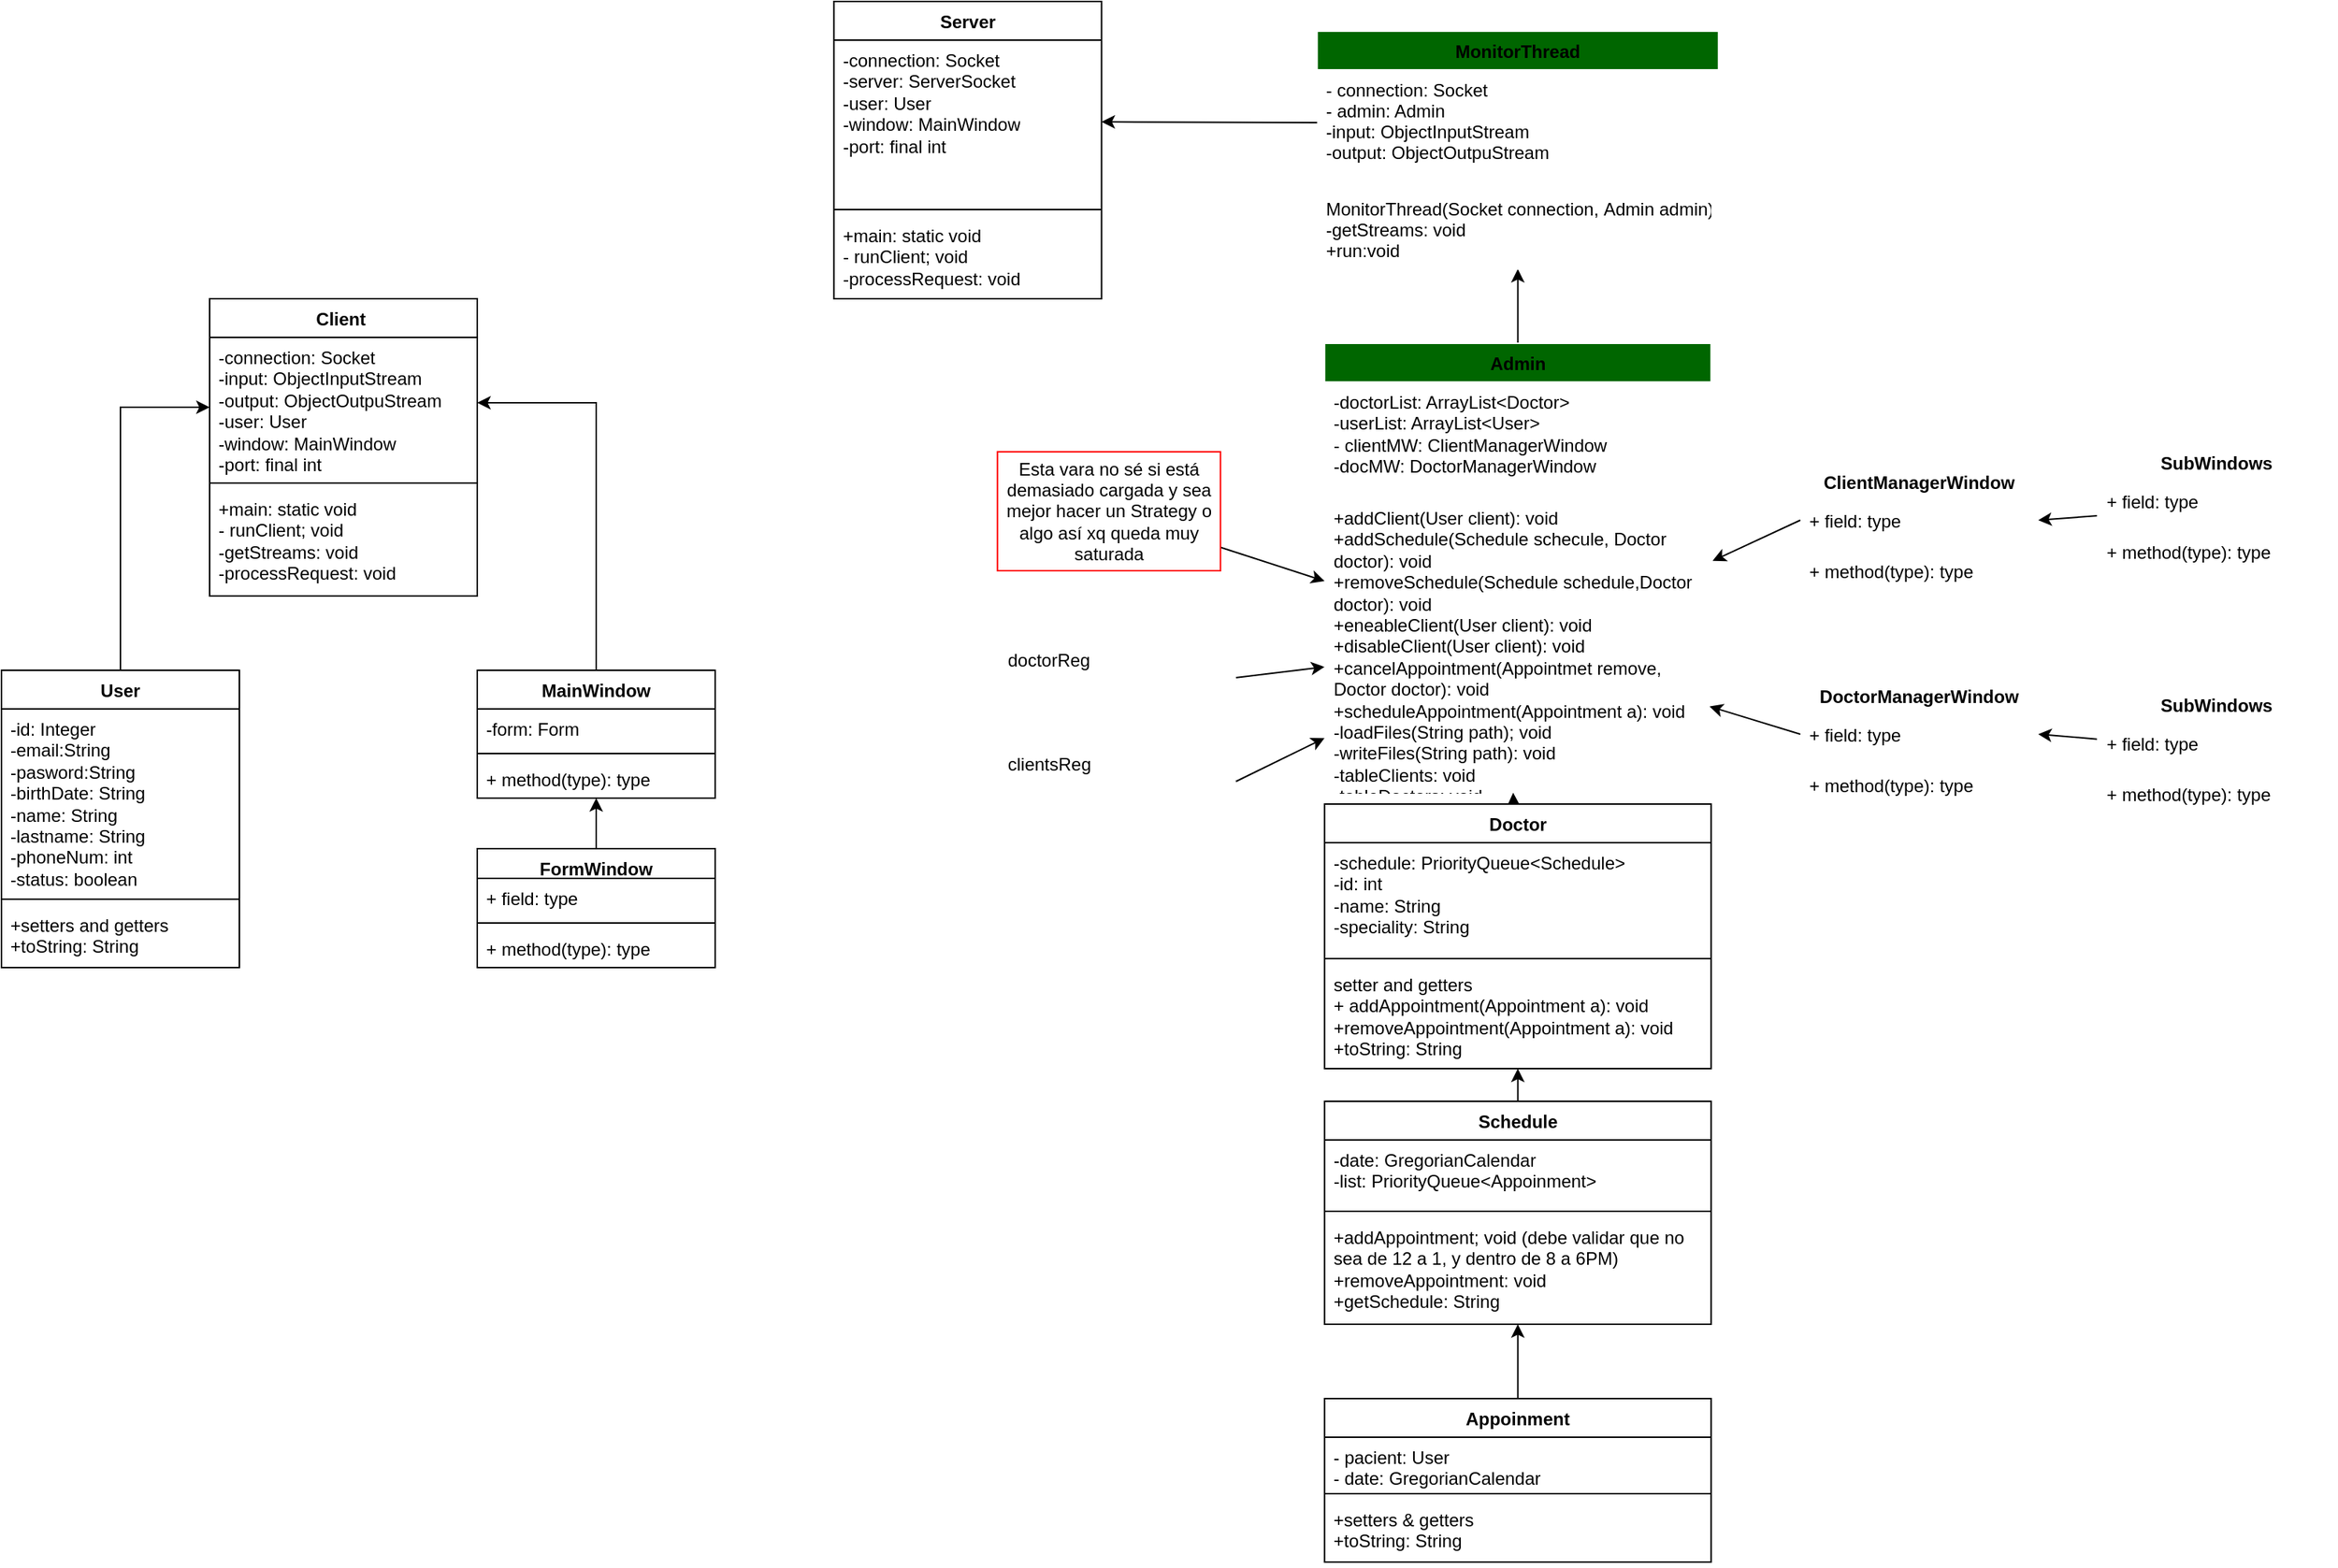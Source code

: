 <mxfile>
    <diagram name="Page-1" id="oQyI5t3MdTqM5o-fADTn">
        <mxGraphModel dx="2680" dy="1168" grid="1" gridSize="10" guides="1" tooltips="1" connect="1" arrows="1" fold="1" page="1" pageScale="1" pageWidth="850" pageHeight="1100" math="0" shadow="0">
            <root>
                <mxCell id="0"/>
                <mxCell id="1" parent="0"/>
                <mxCell id="qJT7mCyAYyMjX8clzDPy-29" style="edgeStyle=orthogonalEdgeStyle;rounded=0;orthogonalLoop=1;jettySize=auto;html=1;" parent="1" source="qJT7mCyAYyMjX8clzDPy-1" target="qJT7mCyAYyMjX8clzDPy-10" edge="1">
                    <mxGeometry relative="1" as="geometry"/>
                </mxCell>
                <mxCell id="qJT7mCyAYyMjX8clzDPy-1" value="User" style="swimlane;fontStyle=1;align=center;verticalAlign=top;childLayout=stackLayout;horizontal=1;startSize=26;horizontalStack=0;resizeParent=1;resizeParentMax=0;resizeLast=0;collapsible=1;marginBottom=0;whiteSpace=wrap;html=1;" parent="1" vertex="1">
                    <mxGeometry x="130" y="450" width="160" height="200" as="geometry"/>
                </mxCell>
                <mxCell id="qJT7mCyAYyMjX8clzDPy-2" value="-id: Integer&lt;div&gt;-email:String&lt;/div&gt;&lt;div&gt;-pasword:String&lt;/div&gt;&lt;div&gt;-birthDate: String&lt;/div&gt;&lt;div&gt;-name: String&lt;/div&gt;&lt;div&gt;-lastname: String&lt;/div&gt;&lt;div&gt;-phoneNum: int&lt;/div&gt;&lt;div&gt;-status: boolean&lt;/div&gt;" style="text;strokeColor=none;fillColor=none;align=left;verticalAlign=top;spacingLeft=4;spacingRight=4;overflow=hidden;rotatable=0;points=[[0,0.5],[1,0.5]];portConstraint=eastwest;whiteSpace=wrap;html=1;" parent="qJT7mCyAYyMjX8clzDPy-1" vertex="1">
                    <mxGeometry y="26" width="160" height="124" as="geometry"/>
                </mxCell>
                <mxCell id="qJT7mCyAYyMjX8clzDPy-3" value="" style="line;strokeWidth=1;fillColor=none;align=left;verticalAlign=middle;spacingTop=-1;spacingLeft=3;spacingRight=3;rotatable=0;labelPosition=right;points=[];portConstraint=eastwest;strokeColor=inherit;" parent="qJT7mCyAYyMjX8clzDPy-1" vertex="1">
                    <mxGeometry y="150" width="160" height="8" as="geometry"/>
                </mxCell>
                <mxCell id="qJT7mCyAYyMjX8clzDPy-4" value="+setters and getters&lt;div&gt;+toString: String&lt;/div&gt;" style="text;strokeColor=none;fillColor=none;align=left;verticalAlign=top;spacingLeft=4;spacingRight=4;overflow=hidden;rotatable=0;points=[[0,0.5],[1,0.5]];portConstraint=eastwest;whiteSpace=wrap;html=1;" parent="qJT7mCyAYyMjX8clzDPy-1" vertex="1">
                    <mxGeometry y="158" width="160" height="42" as="geometry"/>
                </mxCell>
                <mxCell id="55" style="edgeStyle=none;html=1;" edge="1" parent="1" source="qJT7mCyAYyMjX8clzDPy-5" target="qJT7mCyAYyMjX8clzDPy-16">
                    <mxGeometry relative="1" as="geometry"/>
                </mxCell>
                <mxCell id="qJT7mCyAYyMjX8clzDPy-5" value="FormWindow" style="swimlane;fontStyle=1;align=center;verticalAlign=top;childLayout=stackLayout;horizontal=1;startSize=20;horizontalStack=0;resizeParent=1;resizeParentMax=0;resizeLast=0;collapsible=1;marginBottom=0;whiteSpace=wrap;html=1;" parent="1" vertex="1">
                    <mxGeometry x="450" y="570" width="160" height="80" as="geometry">
                        <mxRectangle x="760" y="1190" width="70" height="30" as="alternateBounds"/>
                    </mxGeometry>
                </mxCell>
                <mxCell id="qJT7mCyAYyMjX8clzDPy-6" value="+ field: type" style="text;strokeColor=none;fillColor=none;align=left;verticalAlign=top;spacingLeft=4;spacingRight=4;overflow=hidden;rotatable=0;points=[[0,0.5],[1,0.5]];portConstraint=eastwest;whiteSpace=wrap;html=1;" parent="qJT7mCyAYyMjX8clzDPy-5" vertex="1">
                    <mxGeometry y="20" width="160" height="26" as="geometry"/>
                </mxCell>
                <mxCell id="qJT7mCyAYyMjX8clzDPy-7" value="" style="line;strokeWidth=1;fillColor=none;align=left;verticalAlign=middle;spacingTop=-1;spacingLeft=3;spacingRight=3;rotatable=0;labelPosition=right;points=[];portConstraint=eastwest;strokeColor=inherit;" parent="qJT7mCyAYyMjX8clzDPy-5" vertex="1">
                    <mxGeometry y="46" width="160" height="8" as="geometry"/>
                </mxCell>
                <mxCell id="qJT7mCyAYyMjX8clzDPy-8" value="+ method(type): type" style="text;strokeColor=none;fillColor=none;align=left;verticalAlign=top;spacingLeft=4;spacingRight=4;overflow=hidden;rotatable=0;points=[[0,0.5],[1,0.5]];portConstraint=eastwest;whiteSpace=wrap;html=1;" parent="qJT7mCyAYyMjX8clzDPy-5" vertex="1">
                    <mxGeometry y="54" width="160" height="26" as="geometry"/>
                </mxCell>
                <mxCell id="qJT7mCyAYyMjX8clzDPy-9" value="Client&amp;nbsp;" style="swimlane;fontStyle=1;align=center;verticalAlign=top;childLayout=stackLayout;horizontal=1;startSize=26;horizontalStack=0;resizeParent=1;resizeParentMax=0;resizeLast=0;collapsible=1;marginBottom=0;whiteSpace=wrap;html=1;" parent="1" vertex="1">
                    <mxGeometry x="270" y="200" width="180" height="200" as="geometry"/>
                </mxCell>
                <mxCell id="qJT7mCyAYyMjX8clzDPy-10" value="-connection: Socket&lt;div&gt;-input: ObjectInputStream&lt;/div&gt;&lt;div&gt;-output: ObjectOutpuStream&lt;/div&gt;&lt;div&gt;-user: User&lt;/div&gt;&lt;div&gt;-window: MainWindow&lt;/div&gt;&lt;div&gt;-port: final int&lt;/div&gt;&lt;div&gt;&lt;br&gt;&lt;/div&gt;&lt;div&gt;&lt;br&gt;&lt;/div&gt;" style="text;strokeColor=none;fillColor=none;align=left;verticalAlign=top;spacingLeft=4;spacingRight=4;overflow=hidden;rotatable=0;points=[[0,0.5],[1,0.5]];portConstraint=eastwest;whiteSpace=wrap;html=1;" parent="qJT7mCyAYyMjX8clzDPy-9" vertex="1">
                    <mxGeometry y="26" width="180" height="94" as="geometry"/>
                </mxCell>
                <mxCell id="qJT7mCyAYyMjX8clzDPy-11" value="" style="line;strokeWidth=1;fillColor=none;align=left;verticalAlign=middle;spacingTop=-1;spacingLeft=3;spacingRight=3;rotatable=0;labelPosition=right;points=[];portConstraint=eastwest;strokeColor=inherit;" parent="qJT7mCyAYyMjX8clzDPy-9" vertex="1">
                    <mxGeometry y="120" width="180" height="8" as="geometry"/>
                </mxCell>
                <mxCell id="qJT7mCyAYyMjX8clzDPy-12" value="+main: static void&lt;div&gt;- runClient; void&lt;/div&gt;&lt;div&gt;-getStreams: void&lt;/div&gt;&lt;div&gt;-processRequest: void&lt;/div&gt;" style="text;strokeColor=none;fillColor=none;align=left;verticalAlign=top;spacingLeft=4;spacingRight=4;overflow=hidden;rotatable=0;points=[[0,0.5],[1,0.5]];portConstraint=eastwest;whiteSpace=wrap;html=1;" parent="qJT7mCyAYyMjX8clzDPy-9" vertex="1">
                    <mxGeometry y="128" width="180" height="72" as="geometry"/>
                </mxCell>
                <mxCell id="qJT7mCyAYyMjX8clzDPy-13" value="MainWindow" style="swimlane;fontStyle=1;align=center;verticalAlign=top;childLayout=stackLayout;horizontal=1;startSize=26;horizontalStack=0;resizeParent=1;resizeParentMax=0;resizeLast=0;collapsible=1;marginBottom=0;whiteSpace=wrap;html=1;" parent="1" vertex="1">
                    <mxGeometry x="450" y="450" width="160" height="86" as="geometry"/>
                </mxCell>
                <mxCell id="qJT7mCyAYyMjX8clzDPy-14" value="-form: Form" style="text;strokeColor=none;fillColor=none;align=left;verticalAlign=top;spacingLeft=4;spacingRight=4;overflow=hidden;rotatable=0;points=[[0,0.5],[1,0.5]];portConstraint=eastwest;whiteSpace=wrap;html=1;" parent="qJT7mCyAYyMjX8clzDPy-13" vertex="1">
                    <mxGeometry y="26" width="160" height="26" as="geometry"/>
                </mxCell>
                <mxCell id="qJT7mCyAYyMjX8clzDPy-15" value="" style="line;strokeWidth=1;fillColor=none;align=left;verticalAlign=middle;spacingTop=-1;spacingLeft=3;spacingRight=3;rotatable=0;labelPosition=right;points=[];portConstraint=eastwest;strokeColor=inherit;" parent="qJT7mCyAYyMjX8clzDPy-13" vertex="1">
                    <mxGeometry y="52" width="160" height="8" as="geometry"/>
                </mxCell>
                <mxCell id="qJT7mCyAYyMjX8clzDPy-16" value="+ method(type): type" style="text;strokeColor=none;fillColor=none;align=left;verticalAlign=top;spacingLeft=4;spacingRight=4;overflow=hidden;rotatable=0;points=[[0,0.5],[1,0.5]];portConstraint=eastwest;whiteSpace=wrap;html=1;" parent="qJT7mCyAYyMjX8clzDPy-13" vertex="1">
                    <mxGeometry y="60" width="160" height="26" as="geometry"/>
                </mxCell>
                <mxCell id="10" style="edgeStyle=none;html=1;" edge="1" parent="1" source="qJT7mCyAYyMjX8clzDPy-17" target="qJT7mCyAYyMjX8clzDPy-24">
                    <mxGeometry relative="1" as="geometry"/>
                </mxCell>
                <mxCell id="qJT7mCyAYyMjX8clzDPy-17" value="Schedule" style="swimlane;fontStyle=1;align=center;verticalAlign=top;childLayout=stackLayout;horizontal=1;startSize=26;horizontalStack=0;resizeParent=1;resizeParentMax=0;resizeLast=0;collapsible=1;marginBottom=0;whiteSpace=wrap;html=1;" parent="1" vertex="1">
                    <mxGeometry x="1019.86" y="740" width="260" height="150" as="geometry"/>
                </mxCell>
                <mxCell id="qJT7mCyAYyMjX8clzDPy-18" value="-date: GregorianCalendar&lt;div&gt;-list: PriorityQueue&amp;lt;Appoinment&amp;gt;&lt;/div&gt;" style="text;strokeColor=none;fillColor=none;align=left;verticalAlign=top;spacingLeft=4;spacingRight=4;overflow=hidden;rotatable=0;points=[[0,0.5],[1,0.5]];portConstraint=eastwest;whiteSpace=wrap;html=1;" parent="qJT7mCyAYyMjX8clzDPy-17" vertex="1">
                    <mxGeometry y="26" width="260" height="44" as="geometry"/>
                </mxCell>
                <mxCell id="qJT7mCyAYyMjX8clzDPy-19" value="" style="line;strokeWidth=1;fillColor=none;align=left;verticalAlign=middle;spacingTop=-1;spacingLeft=3;spacingRight=3;rotatable=0;labelPosition=right;points=[];portConstraint=eastwest;strokeColor=inherit;" parent="qJT7mCyAYyMjX8clzDPy-17" vertex="1">
                    <mxGeometry y="70" width="260" height="8" as="geometry"/>
                </mxCell>
                <mxCell id="qJT7mCyAYyMjX8clzDPy-20" value="+addAppointment; void (debe validar que no sea de 12 a 1, y dentro de 8 a 6PM)&lt;div&gt;+removeAppointment: void&lt;br&gt;+getSchedule: String&lt;/div&gt;" style="text;strokeColor=none;fillColor=none;align=left;verticalAlign=top;spacingLeft=4;spacingRight=4;overflow=hidden;rotatable=0;points=[[0,0.5],[1,0.5]];portConstraint=eastwest;whiteSpace=wrap;html=1;" parent="qJT7mCyAYyMjX8clzDPy-17" vertex="1">
                    <mxGeometry y="78" width="260" height="72" as="geometry"/>
                </mxCell>
                <mxCell id="7" style="html=1;entryX=0.488;entryY=1.012;entryDx=0;entryDy=0;entryPerimeter=0;" edge="1" parent="1" source="qJT7mCyAYyMjX8clzDPy-21" target="qJT7mCyAYyMjX8clzDPy-28">
                    <mxGeometry relative="1" as="geometry"/>
                </mxCell>
                <mxCell id="qJT7mCyAYyMjX8clzDPy-21" value="Doctor" style="swimlane;fontStyle=1;align=center;verticalAlign=top;childLayout=stackLayout;horizontal=1;startSize=26;horizontalStack=0;resizeParent=1;resizeParentMax=0;resizeLast=0;collapsible=1;marginBottom=0;whiteSpace=wrap;html=1;" parent="1" vertex="1">
                    <mxGeometry x="1019.86" y="540" width="260" height="178" as="geometry"/>
                </mxCell>
                <mxCell id="qJT7mCyAYyMjX8clzDPy-22" value="-schedule: PriorityQueue&amp;lt;Schedule&amp;gt;&lt;div&gt;-id: int&lt;/div&gt;&lt;div&gt;-name: String&lt;/div&gt;&lt;div&gt;-speciality: String&lt;/div&gt;" style="text;strokeColor=none;fillColor=none;align=left;verticalAlign=top;spacingLeft=4;spacingRight=4;overflow=hidden;rotatable=0;points=[[0,0.5],[1,0.5]];portConstraint=eastwest;whiteSpace=wrap;html=1;" parent="qJT7mCyAYyMjX8clzDPy-21" vertex="1">
                    <mxGeometry y="26" width="260" height="74" as="geometry"/>
                </mxCell>
                <mxCell id="qJT7mCyAYyMjX8clzDPy-23" value="" style="line;strokeWidth=1;fillColor=none;align=left;verticalAlign=middle;spacingTop=-1;spacingLeft=3;spacingRight=3;rotatable=0;labelPosition=right;points=[];portConstraint=eastwest;strokeColor=inherit;" parent="qJT7mCyAYyMjX8clzDPy-21" vertex="1">
                    <mxGeometry y="100" width="260" height="8" as="geometry"/>
                </mxCell>
                <mxCell id="qJT7mCyAYyMjX8clzDPy-24" value="setter and getters&lt;br&gt;+ addAppointment(Appointment a): void&lt;div&gt;+removeAppointment(Appointment a): void&lt;/div&gt;&lt;div&gt;+toString: String&lt;/div&gt;&lt;div&gt;&lt;br&gt;&lt;/div&gt;" style="text;strokeColor=none;fillColor=none;align=left;verticalAlign=top;spacingLeft=4;spacingRight=4;overflow=hidden;rotatable=0;points=[[0,0.5],[1,0.5]];portConstraint=eastwest;whiteSpace=wrap;html=1;" parent="qJT7mCyAYyMjX8clzDPy-21" vertex="1">
                    <mxGeometry y="108" width="260" height="70" as="geometry"/>
                </mxCell>
                <mxCell id="54" style="edgeStyle=none;html=1;" edge="1" parent="1" source="qJT7mCyAYyMjX8clzDPy-25" target="46">
                    <mxGeometry relative="1" as="geometry"/>
                </mxCell>
                <mxCell id="qJT7mCyAYyMjX8clzDPy-25" value="Admin" style="swimlane;fontStyle=1;align=center;verticalAlign=top;childLayout=stackLayout;horizontal=1;startSize=26;horizontalStack=0;resizeParent=1;resizeParentMax=0;resizeLast=0;collapsible=1;marginBottom=0;whiteSpace=wrap;html=1;fillColor=#006600;strokeColor=#FFFFFF;" parent="1" vertex="1">
                    <mxGeometry x="1019.86" y="230" width="260" height="300" as="geometry"/>
                </mxCell>
                <mxCell id="qJT7mCyAYyMjX8clzDPy-26" value="-doctorList: ArrayList&amp;lt;Doctor&amp;gt;&lt;div&gt;-userList: ArrayList&amp;lt;User&amp;gt;&lt;/div&gt;&lt;div&gt;- clientMW: ClientManagerWindow&lt;/div&gt;&lt;div&gt;-docMW: DoctorManagerWindow&lt;/div&gt;" style="text;strokeColor=none;fillColor=none;align=left;verticalAlign=top;spacingLeft=4;spacingRight=4;overflow=hidden;rotatable=0;points=[[0,0.5],[1,0.5]];portConstraint=eastwest;whiteSpace=wrap;html=1;" parent="qJT7mCyAYyMjX8clzDPy-25" vertex="1">
                    <mxGeometry y="26" width="260" height="70" as="geometry"/>
                </mxCell>
                <mxCell id="qJT7mCyAYyMjX8clzDPy-27" value="" style="line;strokeWidth=1;fillColor=none;align=left;verticalAlign=middle;spacingTop=-1;spacingLeft=3;spacingRight=3;rotatable=0;labelPosition=right;points=[];portConstraint=eastwest;strokeColor=inherit;" parent="qJT7mCyAYyMjX8clzDPy-25" vertex="1">
                    <mxGeometry y="96" width="260" height="8" as="geometry"/>
                </mxCell>
                <mxCell id="qJT7mCyAYyMjX8clzDPy-28" value="+addClient(User client): void&lt;div&gt;&lt;span style=&quot;background-color: initial;&quot;&gt;+addSchedule(Schedule schecule, Doctor doctor): void&lt;/span&gt;&lt;br&gt;&lt;/div&gt;&lt;div&gt;+removeSchedule(Schedule schedule,Doctor doctor): void&lt;/div&gt;&lt;div&gt;+eneableClient(User client): void&lt;/div&gt;&lt;div&gt;+disableClient(User client): void&lt;/div&gt;&lt;div&gt;+cancelAppointment(Appointmet remove, Doctor doctor): void&lt;/div&gt;&lt;div&gt;+scheduleAppointment(Appointment a): void&lt;/div&gt;&lt;div&gt;-loadFiles(String path); void&lt;/div&gt;&lt;div&gt;-writeFiles(String path): void&lt;/div&gt;&lt;div&gt;&lt;div&gt;-tableClients: void&lt;/div&gt;&lt;div&gt;-tableDoctors: void&lt;/div&gt;&lt;/div&gt;" style="text;strokeColor=none;fillColor=none;align=left;verticalAlign=top;spacingLeft=4;spacingRight=4;overflow=hidden;rotatable=0;points=[[0,0.5],[1,0.5]];portConstraint=eastwest;whiteSpace=wrap;html=1;" parent="qJT7mCyAYyMjX8clzDPy-25" vertex="1">
                    <mxGeometry y="104" width="260" height="196" as="geometry"/>
                </mxCell>
                <mxCell id="qJT7mCyAYyMjX8clzDPy-30" style="edgeStyle=orthogonalEdgeStyle;rounded=0;orthogonalLoop=1;jettySize=auto;html=1;" parent="1" source="qJT7mCyAYyMjX8clzDPy-13" edge="1">
                    <mxGeometry relative="1" as="geometry">
                        <mxPoint x="450" y="270" as="targetPoint"/>
                        <Array as="points">
                            <mxPoint x="530" y="270"/>
                            <mxPoint x="450" y="270"/>
                        </Array>
                    </mxGeometry>
                </mxCell>
                <mxCell id="6" style="edgeStyle=none;html=1;" edge="1" parent="1" source="2" target="qJT7mCyAYyMjX8clzDPy-20">
                    <mxGeometry relative="1" as="geometry"/>
                </mxCell>
                <mxCell id="2" value="Appoinment" style="swimlane;fontStyle=1;align=center;verticalAlign=top;childLayout=stackLayout;horizontal=1;startSize=26;horizontalStack=0;resizeParent=1;resizeParentMax=0;resizeLast=0;collapsible=1;marginBottom=0;" vertex="1" parent="1">
                    <mxGeometry x="1019.86" y="940" width="260" height="110" as="geometry"/>
                </mxCell>
                <mxCell id="3" value="- pacient: User&#10;- date: GregorianCalendar&#10;" style="text;strokeColor=none;fillColor=none;align=left;verticalAlign=top;spacingLeft=4;spacingRight=4;overflow=hidden;rotatable=0;points=[[0,0.5],[1,0.5]];portConstraint=eastwest;" vertex="1" parent="2">
                    <mxGeometry y="26" width="260" height="34" as="geometry"/>
                </mxCell>
                <mxCell id="4" value="" style="line;strokeWidth=1;fillColor=none;align=left;verticalAlign=middle;spacingTop=-1;spacingLeft=3;spacingRight=3;rotatable=0;labelPosition=right;points=[];portConstraint=eastwest;strokeColor=inherit;" vertex="1" parent="2">
                    <mxGeometry y="60" width="260" height="8" as="geometry"/>
                </mxCell>
                <mxCell id="5" value="+setters &amp; getters&#10;+toString: String" style="text;strokeColor=none;fillColor=none;align=left;verticalAlign=top;spacingLeft=4;spacingRight=4;overflow=hidden;rotatable=0;points=[[0,0.5],[1,0.5]];portConstraint=eastwest;" vertex="1" parent="2">
                    <mxGeometry y="68" width="260" height="42" as="geometry"/>
                </mxCell>
                <mxCell id="14" style="edgeStyle=none;html=1;" edge="1" parent="1" source="13" target="qJT7mCyAYyMjX8clzDPy-28">
                    <mxGeometry relative="1" as="geometry"/>
                </mxCell>
                <mxCell id="13" value="Esta vara no sé si está demasiado cargada y sea mejor hacer un Strategy o algo así xq queda muy saturada" style="whiteSpace=wrap;html=1;strokeColor=#FF0000;fillColor=none;" vertex="1" parent="1">
                    <mxGeometry x="799.86" y="303" width="150" height="80" as="geometry"/>
                </mxCell>
                <mxCell id="15" value="ClientManagerWindow" style="swimlane;fontStyle=1;align=center;verticalAlign=top;childLayout=stackLayout;horizontal=1;startSize=26;horizontalStack=0;resizeParent=1;resizeParentMax=0;resizeLast=0;collapsible=1;marginBottom=0;strokeColor=#FFFFFF;fillColor=none;" vertex="1" parent="1">
                    <mxGeometry x="1339.86" y="310" width="160" height="86" as="geometry"/>
                </mxCell>
                <mxCell id="16" value="+ field: type" style="text;strokeColor=none;fillColor=none;align=left;verticalAlign=top;spacingLeft=4;spacingRight=4;overflow=hidden;rotatable=0;points=[[0,0.5],[1,0.5]];portConstraint=eastwest;" vertex="1" parent="15">
                    <mxGeometry y="26" width="160" height="26" as="geometry"/>
                </mxCell>
                <mxCell id="17" value="" style="line;strokeWidth=1;fillColor=none;align=left;verticalAlign=middle;spacingTop=-1;spacingLeft=3;spacingRight=3;rotatable=0;labelPosition=right;points=[];portConstraint=eastwest;strokeColor=inherit;" vertex="1" parent="15">
                    <mxGeometry y="52" width="160" height="8" as="geometry"/>
                </mxCell>
                <mxCell id="18" value="+ method(type): type" style="text;strokeColor=none;fillColor=none;align=left;verticalAlign=top;spacingLeft=4;spacingRight=4;overflow=hidden;rotatable=0;points=[[0,0.5],[1,0.5]];portConstraint=eastwest;" vertex="1" parent="15">
                    <mxGeometry y="60" width="160" height="26" as="geometry"/>
                </mxCell>
                <mxCell id="19" value="DoctorManagerWindow" style="swimlane;fontStyle=1;align=center;verticalAlign=top;childLayout=stackLayout;horizontal=1;startSize=26;horizontalStack=0;resizeParent=1;resizeParentMax=0;resizeLast=0;collapsible=1;marginBottom=0;strokeColor=#FFFFFF;fillColor=none;" vertex="1" parent="1">
                    <mxGeometry x="1339.86" y="454" width="160" height="86" as="geometry"/>
                </mxCell>
                <mxCell id="20" value="+ field: type" style="text;strokeColor=none;fillColor=none;align=left;verticalAlign=top;spacingLeft=4;spacingRight=4;overflow=hidden;rotatable=0;points=[[0,0.5],[1,0.5]];portConstraint=eastwest;" vertex="1" parent="19">
                    <mxGeometry y="26" width="160" height="26" as="geometry"/>
                </mxCell>
                <mxCell id="21" value="" style="line;strokeWidth=1;fillColor=none;align=left;verticalAlign=middle;spacingTop=-1;spacingLeft=3;spacingRight=3;rotatable=0;labelPosition=right;points=[];portConstraint=eastwest;strokeColor=inherit;" vertex="1" parent="19">
                    <mxGeometry y="52" width="160" height="8" as="geometry"/>
                </mxCell>
                <mxCell id="22" value="+ method(type): type" style="text;strokeColor=none;fillColor=none;align=left;verticalAlign=top;spacingLeft=4;spacingRight=4;overflow=hidden;rotatable=0;points=[[0,0.5],[1,0.5]];portConstraint=eastwest;" vertex="1" parent="19">
                    <mxGeometry y="60" width="160" height="26" as="geometry"/>
                </mxCell>
                <mxCell id="24" style="edgeStyle=none;html=1;entryX=0.996;entryY=0.716;entryDx=0;entryDy=0;entryPerimeter=0;exitX=0;exitY=0.5;exitDx=0;exitDy=0;" edge="1" parent="1" source="20" target="qJT7mCyAYyMjX8clzDPy-28">
                    <mxGeometry relative="1" as="geometry"/>
                </mxCell>
                <mxCell id="25" style="edgeStyle=none;html=1;entryX=1.004;entryY=0.216;entryDx=0;entryDy=0;entryPerimeter=0;exitX=0;exitY=0.5;exitDx=0;exitDy=0;" edge="1" parent="1" source="16" target="qJT7mCyAYyMjX8clzDPy-28">
                    <mxGeometry relative="1" as="geometry"/>
                </mxCell>
                <mxCell id="36" style="edgeStyle=none;html=1;entryX=1;entryY=0.5;entryDx=0;entryDy=0;" edge="1" parent="1" source="27" target="16">
                    <mxGeometry relative="1" as="geometry"/>
                </mxCell>
                <mxCell id="27" value="SubWindows" style="swimlane;fontStyle=1;align=center;verticalAlign=top;childLayout=stackLayout;horizontal=1;startSize=26;horizontalStack=0;resizeParent=1;resizeParentMax=0;resizeLast=0;collapsible=1;marginBottom=0;strokeColor=#FFFFFF;fillColor=none;" vertex="1" parent="1">
                    <mxGeometry x="1539.86" y="297" width="160" height="86" as="geometry"/>
                </mxCell>
                <mxCell id="28" value="+ field: type" style="text;strokeColor=none;fillColor=none;align=left;verticalAlign=top;spacingLeft=4;spacingRight=4;overflow=hidden;rotatable=0;points=[[0,0.5],[1,0.5]];portConstraint=eastwest;" vertex="1" parent="27">
                    <mxGeometry y="26" width="160" height="26" as="geometry"/>
                </mxCell>
                <mxCell id="29" value="" style="line;strokeWidth=1;fillColor=none;align=left;verticalAlign=middle;spacingTop=-1;spacingLeft=3;spacingRight=3;rotatable=0;labelPosition=right;points=[];portConstraint=eastwest;strokeColor=inherit;" vertex="1" parent="27">
                    <mxGeometry y="52" width="160" height="8" as="geometry"/>
                </mxCell>
                <mxCell id="30" value="+ method(type): type" style="text;strokeColor=none;fillColor=none;align=left;verticalAlign=top;spacingLeft=4;spacingRight=4;overflow=hidden;rotatable=0;points=[[0,0.5],[1,0.5]];portConstraint=eastwest;" vertex="1" parent="27">
                    <mxGeometry y="60" width="160" height="26" as="geometry"/>
                </mxCell>
                <mxCell id="35" style="edgeStyle=none;html=1;entryX=1;entryY=0.5;entryDx=0;entryDy=0;" edge="1" parent="1" source="31" target="20">
                    <mxGeometry relative="1" as="geometry"/>
                </mxCell>
                <mxCell id="31" value="SubWindows" style="swimlane;fontStyle=1;align=center;verticalAlign=top;childLayout=stackLayout;horizontal=1;startSize=26;horizontalStack=0;resizeParent=1;resizeParentMax=0;resizeLast=0;collapsible=1;marginBottom=0;strokeColor=#FFFFFF;fillColor=none;" vertex="1" parent="1">
                    <mxGeometry x="1539.86" y="460" width="160" height="86" as="geometry"/>
                </mxCell>
                <mxCell id="32" value="+ field: type" style="text;strokeColor=none;fillColor=none;align=left;verticalAlign=top;spacingLeft=4;spacingRight=4;overflow=hidden;rotatable=0;points=[[0,0.5],[1,0.5]];portConstraint=eastwest;" vertex="1" parent="31">
                    <mxGeometry y="26" width="160" height="26" as="geometry"/>
                </mxCell>
                <mxCell id="33" value="" style="line;strokeWidth=1;fillColor=none;align=left;verticalAlign=middle;spacingTop=-1;spacingLeft=3;spacingRight=3;rotatable=0;labelPosition=right;points=[];portConstraint=eastwest;strokeColor=inherit;" vertex="1" parent="31">
                    <mxGeometry y="52" width="160" height="8" as="geometry"/>
                </mxCell>
                <mxCell id="34" value="+ method(type): type" style="text;strokeColor=none;fillColor=none;align=left;verticalAlign=top;spacingLeft=4;spacingRight=4;overflow=hidden;rotatable=0;points=[[0,0.5],[1,0.5]];portConstraint=eastwest;" vertex="1" parent="31">
                    <mxGeometry y="60" width="160" height="26" as="geometry"/>
                </mxCell>
                <mxCell id="38" value="Server" style="swimlane;fontStyle=1;align=center;verticalAlign=top;childLayout=stackLayout;horizontal=1;startSize=26;horizontalStack=0;resizeParent=1;resizeParentMax=0;resizeLast=0;collapsible=1;marginBottom=0;whiteSpace=wrap;html=1;" vertex="1" parent="1">
                    <mxGeometry x="689.86" width="180" height="200" as="geometry"/>
                </mxCell>
                <mxCell id="39" value="-connection: Socket&lt;br&gt;-server: ServerSocket&lt;br&gt;&lt;div&gt;-user: User&lt;/div&gt;&lt;div&gt;-window: MainWindow&lt;/div&gt;&lt;div&gt;-port: final int&lt;/div&gt;&lt;div&gt;&lt;br&gt;&lt;/div&gt;&lt;div&gt;&lt;br&gt;&lt;/div&gt;" style="text;strokeColor=none;fillColor=none;align=left;verticalAlign=top;spacingLeft=4;spacingRight=4;overflow=hidden;rotatable=0;points=[[0,0.5],[1,0.5]];portConstraint=eastwest;whiteSpace=wrap;html=1;" vertex="1" parent="38">
                    <mxGeometry y="26" width="180" height="110" as="geometry"/>
                </mxCell>
                <mxCell id="40" value="" style="line;strokeWidth=1;fillColor=none;align=left;verticalAlign=middle;spacingTop=-1;spacingLeft=3;spacingRight=3;rotatable=0;labelPosition=right;points=[];portConstraint=eastwest;strokeColor=inherit;" vertex="1" parent="38">
                    <mxGeometry y="136" width="180" height="8" as="geometry"/>
                </mxCell>
                <mxCell id="41" value="+main: static void&lt;div&gt;- runClient; void&lt;/div&gt;&lt;div&gt;-processRequest: void&lt;/div&gt;" style="text;strokeColor=none;fillColor=none;align=left;verticalAlign=top;spacingLeft=4;spacingRight=4;overflow=hidden;rotatable=0;points=[[0,0.5],[1,0.5]];portConstraint=eastwest;whiteSpace=wrap;html=1;" vertex="1" parent="38">
                    <mxGeometry y="144" width="180" height="56" as="geometry"/>
                </mxCell>
                <mxCell id="43" value="MonitorThread" style="swimlane;fontStyle=1;align=center;verticalAlign=top;childLayout=stackLayout;horizontal=1;startSize=26;horizontalStack=0;resizeParent=1;resizeParentMax=0;resizeLast=0;collapsible=1;marginBottom=0;strokeColor=#FFFFFF;fillColor=#006600;" vertex="1" parent="1">
                    <mxGeometry x="1014.86" y="20" width="270" height="160" as="geometry"/>
                </mxCell>
                <mxCell id="44" value="- connection: Socket&#10;- admin: Admin&#10;-input: ObjectInputStream&#10;-output: ObjectOutpuStream" style="text;strokeColor=none;fillColor=none;align=left;verticalAlign=top;spacingLeft=4;spacingRight=4;overflow=hidden;rotatable=0;points=[[0,0.5],[1,0.5]];portConstraint=eastwest;" vertex="1" parent="43">
                    <mxGeometry y="26" width="270" height="72" as="geometry"/>
                </mxCell>
                <mxCell id="45" value="" style="line;strokeWidth=1;fillColor=none;align=left;verticalAlign=middle;spacingTop=-1;spacingLeft=3;spacingRight=3;rotatable=0;labelPosition=right;points=[];portConstraint=eastwest;strokeColor=inherit;" vertex="1" parent="43">
                    <mxGeometry y="98" width="270" height="8" as="geometry"/>
                </mxCell>
                <mxCell id="46" value="MonitorThread(Socket connection, Admin admin)&#10;-getStreams: void&#10;+run:void&#10;" style="text;strokeColor=none;fillColor=none;align=left;verticalAlign=top;spacingLeft=4;spacingRight=4;overflow=hidden;rotatable=0;points=[[0,0.5],[1,0.5]];portConstraint=eastwest;" vertex="1" parent="43">
                    <mxGeometry y="106" width="270" height="54" as="geometry"/>
                </mxCell>
                <mxCell id="51" style="edgeStyle=none;html=1;exitX=0;exitY=0;exitDx=160;exitDy=25;exitPerimeter=0;" edge="1" parent="1" source="47" target="qJT7mCyAYyMjX8clzDPy-28">
                    <mxGeometry relative="1" as="geometry"/>
                </mxCell>
                <mxCell id="47" value="" style="shape=note2;boundedLbl=1;whiteSpace=wrap;html=1;size=25;verticalAlign=top;align=center;strokeColor=#FFFFFF;fillColor=none;" vertex="1" parent="1">
                    <mxGeometry x="799.86" y="430" width="160" height="60" as="geometry"/>
                </mxCell>
                <mxCell id="48" value="doctorReg" style="resizeWidth=1;part=1;strokeColor=none;fillColor=none;align=left;spacingLeft=5;" vertex="1" parent="47">
                    <mxGeometry width="160" height="25" relative="1" as="geometry"/>
                </mxCell>
                <mxCell id="52" style="edgeStyle=none;html=1;exitX=1;exitY=1;exitDx=0;exitDy=0;" edge="1" parent="1" source="50" target="qJT7mCyAYyMjX8clzDPy-28">
                    <mxGeometry relative="1" as="geometry"/>
                </mxCell>
                <mxCell id="49" value="" style="shape=note2;boundedLbl=1;whiteSpace=wrap;html=1;size=25;verticalAlign=top;align=center;strokeColor=#FFFFFF;fillColor=none;" vertex="1" parent="1">
                    <mxGeometry x="799.86" y="500" width="160" height="60" as="geometry"/>
                </mxCell>
                <mxCell id="50" value="clientsReg" style="resizeWidth=1;part=1;strokeColor=none;fillColor=none;align=left;spacingLeft=5;" vertex="1" parent="49">
                    <mxGeometry width="160" height="25" relative="1" as="geometry"/>
                </mxCell>
                <mxCell id="53" style="edgeStyle=none;html=1;entryX=1;entryY=0.5;entryDx=0;entryDy=0;" edge="1" parent="1" source="44" target="39">
                    <mxGeometry relative="1" as="geometry">
                        <mxPoint x="879.86" y="12.0" as="targetPoint"/>
                    </mxGeometry>
                </mxCell>
            </root>
        </mxGraphModel>
    </diagram>
</mxfile>